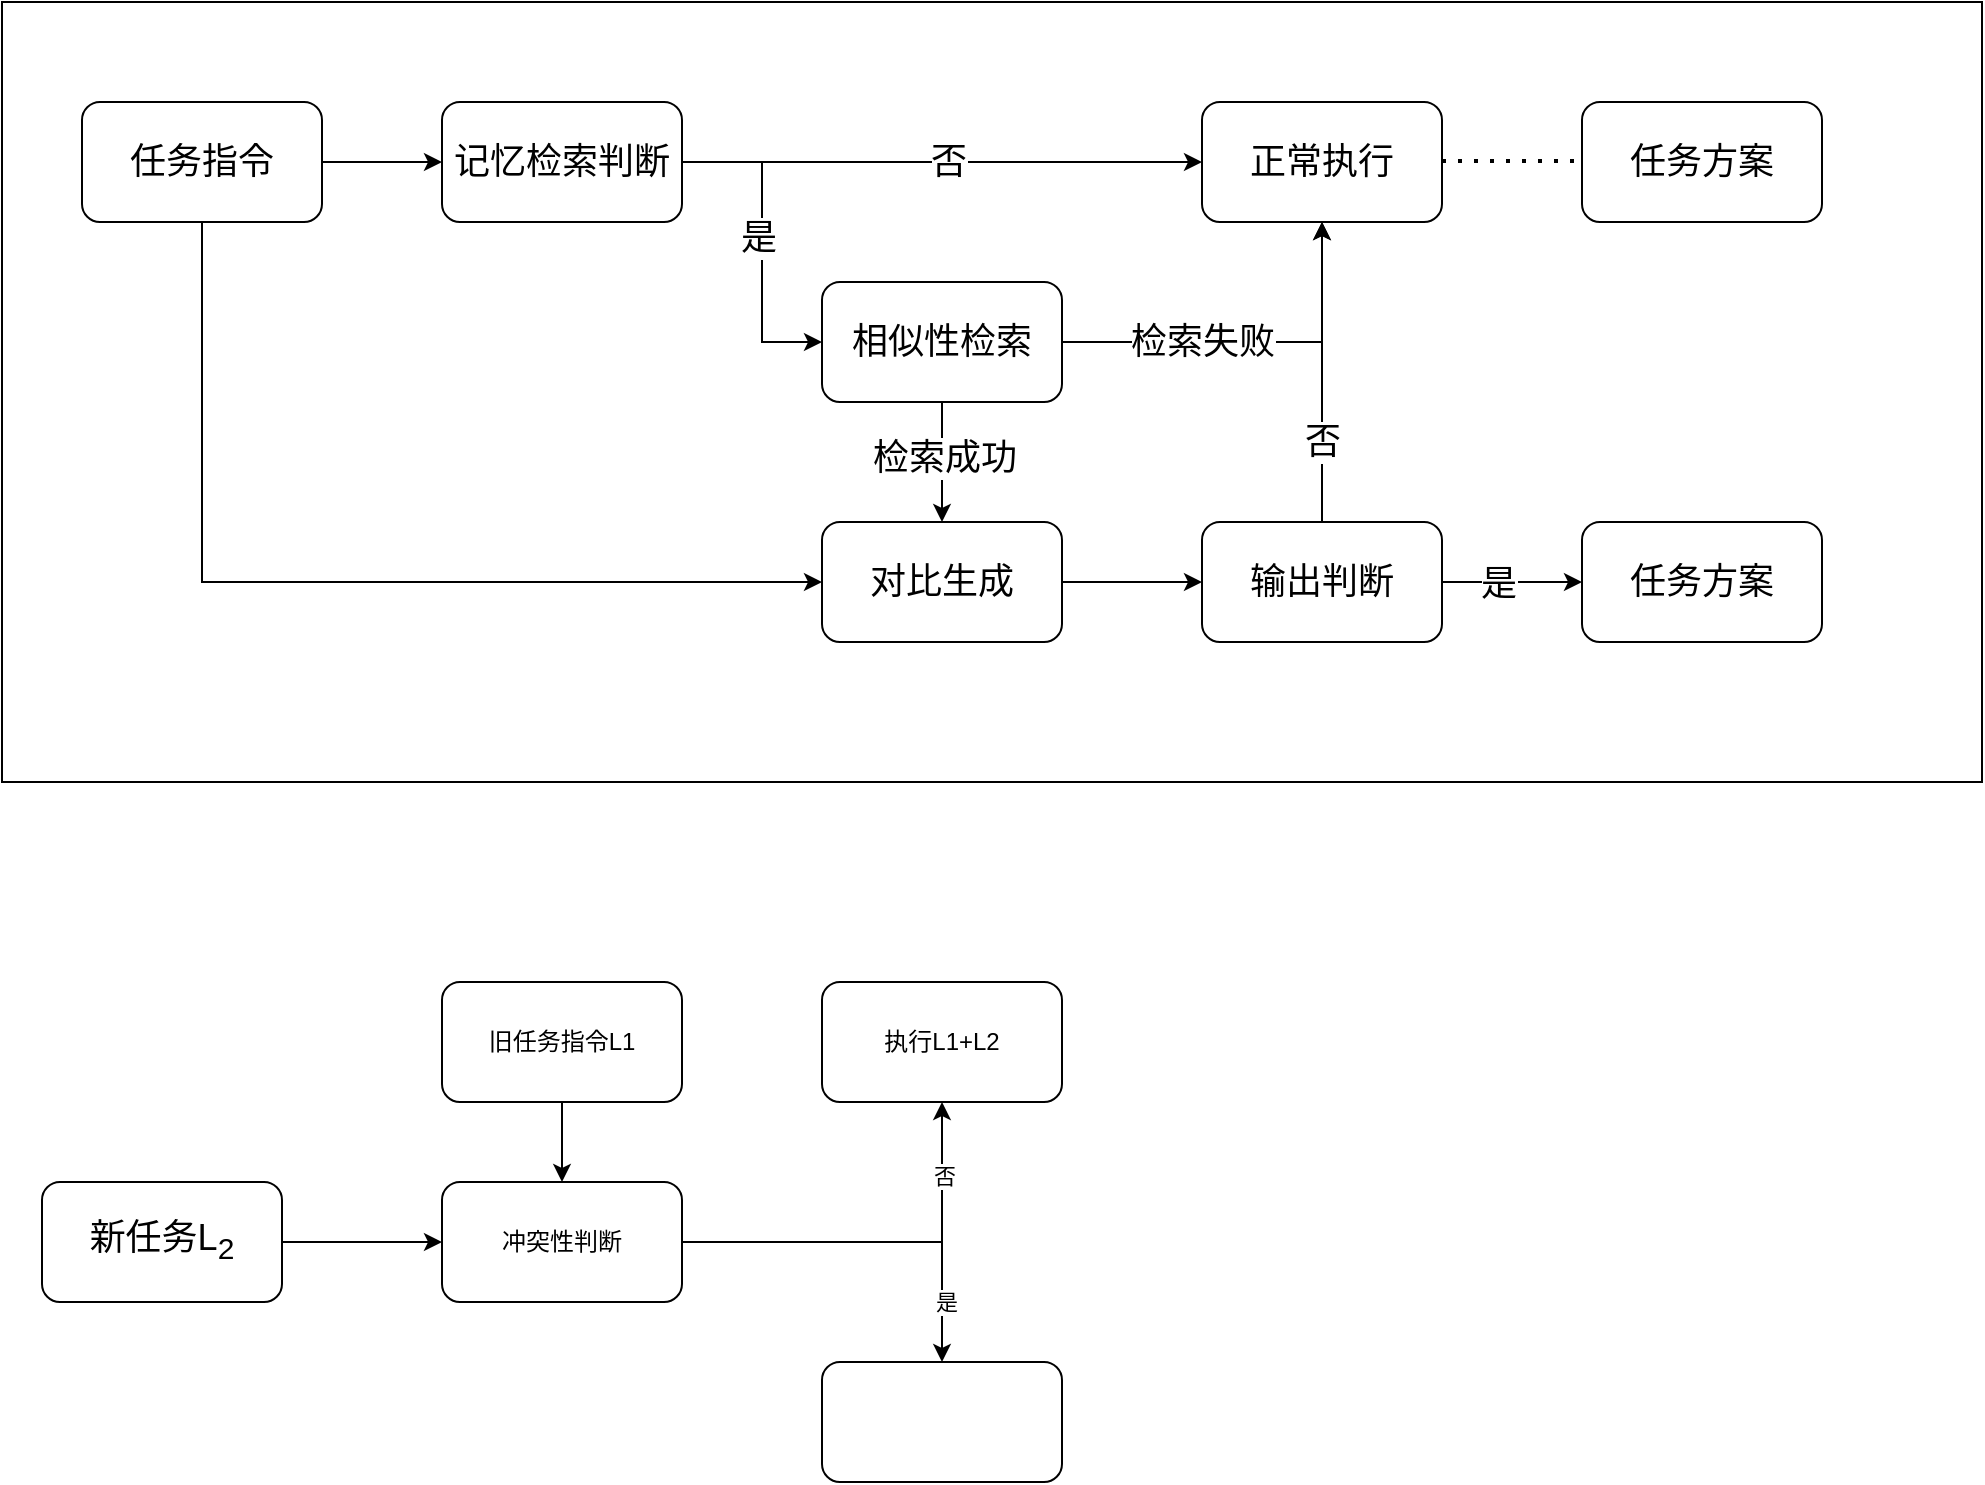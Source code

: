 <mxfile version="26.0.5">
  <diagram name="Page-1" id="IPtiExaKncA8bv29iWhq">
    <mxGraphModel dx="1424" dy="628" grid="1" gridSize="10" guides="1" tooltips="1" connect="1" arrows="1" fold="1" page="1" pageScale="1" pageWidth="850" pageHeight="1100" math="0" shadow="0">
      <root>
        <mxCell id="0" />
        <mxCell id="1" parent="0" />
        <mxCell id="JQew7lFcBhmZI9ggwD8I-53" value="" style="rounded=0;whiteSpace=wrap;html=1;" vertex="1" parent="1">
          <mxGeometry x="50" y="180" width="990" height="390" as="geometry" />
        </mxCell>
        <mxCell id="JQew7lFcBhmZI9ggwD8I-50" style="edgeStyle=orthogonalEdgeStyle;rounded=0;orthogonalLoop=1;jettySize=auto;html=1;entryX=0;entryY=0.5;entryDx=0;entryDy=0;" edge="1" parent="1" source="JQew7lFcBhmZI9ggwD8I-2" target="JQew7lFcBhmZI9ggwD8I-3">
          <mxGeometry relative="1" as="geometry" />
        </mxCell>
        <mxCell id="JQew7lFcBhmZI9ggwD8I-51" style="edgeStyle=orthogonalEdgeStyle;rounded=0;orthogonalLoop=1;jettySize=auto;html=1;entryX=0;entryY=0.5;entryDx=0;entryDy=0;" edge="1" parent="1" source="JQew7lFcBhmZI9ggwD8I-2" target="JQew7lFcBhmZI9ggwD8I-9">
          <mxGeometry relative="1" as="geometry">
            <Array as="points">
              <mxPoint x="150" y="470" />
            </Array>
          </mxGeometry>
        </mxCell>
        <mxCell id="JQew7lFcBhmZI9ggwD8I-2" value="&lt;font style=&quot;font-size: 18px;&quot;&gt;任务指令&lt;/font&gt;" style="rounded=1;whiteSpace=wrap;html=1;" vertex="1" parent="1">
          <mxGeometry x="90" y="230" width="120" height="60" as="geometry" />
        </mxCell>
        <mxCell id="JQew7lFcBhmZI9ggwD8I-8" value="" style="edgeStyle=orthogonalEdgeStyle;rounded=0;orthogonalLoop=1;jettySize=auto;html=1;" edge="1" parent="1" source="JQew7lFcBhmZI9ggwD8I-3" target="JQew7lFcBhmZI9ggwD8I-7">
          <mxGeometry relative="1" as="geometry">
            <Array as="points">
              <mxPoint x="430" y="260" />
              <mxPoint x="430" y="350" />
            </Array>
          </mxGeometry>
        </mxCell>
        <mxCell id="JQew7lFcBhmZI9ggwD8I-32" value="&lt;span style=&quot;font-size: 18px;&quot;&gt;是&lt;/span&gt;" style="edgeLabel;html=1;align=center;verticalAlign=middle;resizable=0;points=[];" vertex="1" connectable="0" parent="JQew7lFcBhmZI9ggwD8I-8">
          <mxGeometry x="-0.025" y="-2" relative="1" as="geometry">
            <mxPoint as="offset" />
          </mxGeometry>
        </mxCell>
        <mxCell id="JQew7lFcBhmZI9ggwD8I-33" style="edgeStyle=orthogonalEdgeStyle;rounded=0;orthogonalLoop=1;jettySize=auto;html=1;exitX=1;exitY=0.5;exitDx=0;exitDy=0;entryX=0;entryY=0.5;entryDx=0;entryDy=0;" edge="1" parent="1" source="JQew7lFcBhmZI9ggwD8I-3" target="JQew7lFcBhmZI9ggwD8I-5">
          <mxGeometry relative="1" as="geometry" />
        </mxCell>
        <mxCell id="JQew7lFcBhmZI9ggwD8I-34" value="&lt;font style=&quot;font-size: 18px;&quot;&gt;否&lt;/font&gt;" style="edgeLabel;html=1;align=center;verticalAlign=middle;resizable=0;points=[];" vertex="1" connectable="0" parent="JQew7lFcBhmZI9ggwD8I-33">
          <mxGeometry x="0.022" relative="1" as="geometry">
            <mxPoint as="offset" />
          </mxGeometry>
        </mxCell>
        <mxCell id="JQew7lFcBhmZI9ggwD8I-3" value="&lt;font style=&quot;font-size: 18px;&quot;&gt;记忆检索判断&lt;/font&gt;" style="whiteSpace=wrap;html=1;rounded=1;" vertex="1" parent="1">
          <mxGeometry x="270" y="230" width="120" height="60" as="geometry" />
        </mxCell>
        <mxCell id="JQew7lFcBhmZI9ggwD8I-5" value="&lt;font style=&quot;font-size: 18px;&quot;&gt;正常执行&lt;/font&gt;" style="whiteSpace=wrap;html=1;rounded=1;" vertex="1" parent="1">
          <mxGeometry x="650" y="230" width="120" height="60" as="geometry" />
        </mxCell>
        <mxCell id="JQew7lFcBhmZI9ggwD8I-38" style="edgeStyle=orthogonalEdgeStyle;rounded=0;orthogonalLoop=1;jettySize=auto;html=1;exitX=0.5;exitY=1;exitDx=0;exitDy=0;entryX=0.5;entryY=0;entryDx=0;entryDy=0;" edge="1" parent="1" source="JQew7lFcBhmZI9ggwD8I-7" target="JQew7lFcBhmZI9ggwD8I-9">
          <mxGeometry relative="1" as="geometry" />
        </mxCell>
        <mxCell id="JQew7lFcBhmZI9ggwD8I-40" value="&lt;font style=&quot;font-size: 18px;&quot;&gt;检索成功&lt;/font&gt;" style="edgeLabel;html=1;align=center;verticalAlign=middle;resizable=0;points=[];" vertex="1" connectable="0" parent="JQew7lFcBhmZI9ggwD8I-38">
          <mxGeometry x="-0.083" y="1" relative="1" as="geometry">
            <mxPoint as="offset" />
          </mxGeometry>
        </mxCell>
        <mxCell id="JQew7lFcBhmZI9ggwD8I-41" style="edgeStyle=orthogonalEdgeStyle;rounded=0;orthogonalLoop=1;jettySize=auto;html=1;exitX=1;exitY=0.5;exitDx=0;exitDy=0;entryX=0.5;entryY=1;entryDx=0;entryDy=0;" edge="1" parent="1" source="JQew7lFcBhmZI9ggwD8I-7" target="JQew7lFcBhmZI9ggwD8I-5">
          <mxGeometry relative="1" as="geometry" />
        </mxCell>
        <mxCell id="JQew7lFcBhmZI9ggwD8I-42" value="&lt;font style=&quot;font-size: 18px;&quot;&gt;检索失败&lt;/font&gt;" style="edgeLabel;html=1;align=center;verticalAlign=middle;resizable=0;points=[];" vertex="1" connectable="0" parent="JQew7lFcBhmZI9ggwD8I-41">
          <mxGeometry x="-0.264" y="-3" relative="1" as="geometry">
            <mxPoint y="-3" as="offset" />
          </mxGeometry>
        </mxCell>
        <mxCell id="JQew7lFcBhmZI9ggwD8I-7" value="&lt;font style=&quot;font-size: 18px;&quot;&gt;相似性检索&lt;/font&gt;" style="whiteSpace=wrap;html=1;rounded=1;" vertex="1" parent="1">
          <mxGeometry x="460" y="320" width="120" height="60" as="geometry" />
        </mxCell>
        <mxCell id="JQew7lFcBhmZI9ggwD8I-15" value="" style="edgeStyle=orthogonalEdgeStyle;rounded=0;orthogonalLoop=1;jettySize=auto;html=1;" edge="1" parent="1" source="JQew7lFcBhmZI9ggwD8I-9" target="JQew7lFcBhmZI9ggwD8I-14">
          <mxGeometry relative="1" as="geometry" />
        </mxCell>
        <mxCell id="JQew7lFcBhmZI9ggwD8I-9" value="&lt;font style=&quot;font-size: 18px;&quot;&gt;对比生成&lt;/font&gt;" style="whiteSpace=wrap;html=1;rounded=1;" vertex="1" parent="1">
          <mxGeometry x="460" y="440" width="120" height="60" as="geometry" />
        </mxCell>
        <mxCell id="JQew7lFcBhmZI9ggwD8I-43" style="edgeStyle=orthogonalEdgeStyle;rounded=0;orthogonalLoop=1;jettySize=auto;html=1;entryX=0.5;entryY=1;entryDx=0;entryDy=0;" edge="1" parent="1" source="JQew7lFcBhmZI9ggwD8I-14" target="JQew7lFcBhmZI9ggwD8I-5">
          <mxGeometry relative="1" as="geometry" />
        </mxCell>
        <mxCell id="JQew7lFcBhmZI9ggwD8I-44" value="&lt;font style=&quot;font-size: 18px;&quot;&gt;否&lt;/font&gt;" style="edgeLabel;html=1;align=center;verticalAlign=middle;resizable=0;points=[];" vertex="1" connectable="0" parent="JQew7lFcBhmZI9ggwD8I-43">
          <mxGeometry x="-0.286" y="1" relative="1" as="geometry">
            <mxPoint x="1" y="13" as="offset" />
          </mxGeometry>
        </mxCell>
        <mxCell id="JQew7lFcBhmZI9ggwD8I-45" style="edgeStyle=orthogonalEdgeStyle;rounded=0;orthogonalLoop=1;jettySize=auto;html=1;entryX=0;entryY=0.5;entryDx=0;entryDy=0;" edge="1" parent="1" source="JQew7lFcBhmZI9ggwD8I-14" target="JQew7lFcBhmZI9ggwD8I-28">
          <mxGeometry relative="1" as="geometry" />
        </mxCell>
        <mxCell id="JQew7lFcBhmZI9ggwD8I-46" value="&lt;font style=&quot;font-size: 18px;&quot;&gt;是&lt;/font&gt;" style="edgeLabel;html=1;align=center;verticalAlign=middle;resizable=0;points=[];" vertex="1" connectable="0" parent="JQew7lFcBhmZI9ggwD8I-45">
          <mxGeometry x="-0.22" y="-1" relative="1" as="geometry">
            <mxPoint as="offset" />
          </mxGeometry>
        </mxCell>
        <mxCell id="JQew7lFcBhmZI9ggwD8I-14" value="&lt;font style=&quot;font-size: 18px;&quot;&gt;输出判断&lt;/font&gt;" style="whiteSpace=wrap;html=1;rounded=1;" vertex="1" parent="1">
          <mxGeometry x="650" y="440" width="120" height="60" as="geometry" />
        </mxCell>
        <mxCell id="JQew7lFcBhmZI9ggwD8I-28" value="&lt;font style=&quot;font-size: 18px;&quot;&gt;任务方案&lt;/font&gt;" style="rounded=1;whiteSpace=wrap;html=1;" vertex="1" parent="1">
          <mxGeometry x="840" y="440" width="120" height="60" as="geometry" />
        </mxCell>
        <mxCell id="JQew7lFcBhmZI9ggwD8I-47" value="&lt;span style=&quot;font-size: 18px;&quot;&gt;任务方案&lt;/span&gt;" style="whiteSpace=wrap;html=1;rounded=1;" vertex="1" parent="1">
          <mxGeometry x="840" y="230" width="120" height="60" as="geometry" />
        </mxCell>
        <mxCell id="JQew7lFcBhmZI9ggwD8I-49" value="" style="endArrow=none;dashed=1;html=1;dashPattern=1 3;strokeWidth=2;rounded=0;entryX=0;entryY=0.5;entryDx=0;entryDy=0;" edge="1" parent="1">
          <mxGeometry width="50" height="50" relative="1" as="geometry">
            <mxPoint x="770" y="259.44" as="sourcePoint" />
            <mxPoint x="840" y="259.44" as="targetPoint" />
          </mxGeometry>
        </mxCell>
        <mxCell id="JQew7lFcBhmZI9ggwD8I-57" value="" style="edgeStyle=orthogonalEdgeStyle;rounded=0;orthogonalLoop=1;jettySize=auto;html=1;" edge="1" parent="1" source="JQew7lFcBhmZI9ggwD8I-55" target="JQew7lFcBhmZI9ggwD8I-56">
          <mxGeometry relative="1" as="geometry" />
        </mxCell>
        <mxCell id="JQew7lFcBhmZI9ggwD8I-55" value="&lt;span style=&quot;font-size: 18px;&quot;&gt;新任务L&lt;sub&gt;2&lt;/sub&gt;&lt;/span&gt;" style="rounded=1;whiteSpace=wrap;html=1;" vertex="1" parent="1">
          <mxGeometry x="70" y="770" width="120" height="60" as="geometry" />
        </mxCell>
        <mxCell id="JQew7lFcBhmZI9ggwD8I-62" value="" style="edgeStyle=orthogonalEdgeStyle;rounded=0;orthogonalLoop=1;jettySize=auto;html=1;" edge="1" parent="1" source="JQew7lFcBhmZI9ggwD8I-56" target="JQew7lFcBhmZI9ggwD8I-61">
          <mxGeometry relative="1" as="geometry" />
        </mxCell>
        <mxCell id="JQew7lFcBhmZI9ggwD8I-65" value="否" style="edgeLabel;html=1;align=center;verticalAlign=middle;resizable=0;points=[];" vertex="1" connectable="0" parent="JQew7lFcBhmZI9ggwD8I-62">
          <mxGeometry x="0.63" y="-1" relative="1" as="geometry">
            <mxPoint as="offset" />
          </mxGeometry>
        </mxCell>
        <mxCell id="JQew7lFcBhmZI9ggwD8I-64" value="" style="edgeStyle=orthogonalEdgeStyle;rounded=0;orthogonalLoop=1;jettySize=auto;html=1;" edge="1" parent="1" source="JQew7lFcBhmZI9ggwD8I-56" target="JQew7lFcBhmZI9ggwD8I-63">
          <mxGeometry relative="1" as="geometry" />
        </mxCell>
        <mxCell id="JQew7lFcBhmZI9ggwD8I-66" value="是" style="edgeLabel;html=1;align=center;verticalAlign=middle;resizable=0;points=[];" vertex="1" connectable="0" parent="JQew7lFcBhmZI9ggwD8I-64">
          <mxGeometry x="0.679" y="2" relative="1" as="geometry">
            <mxPoint as="offset" />
          </mxGeometry>
        </mxCell>
        <mxCell id="JQew7lFcBhmZI9ggwD8I-56" value="冲突性判断" style="whiteSpace=wrap;html=1;rounded=1;" vertex="1" parent="1">
          <mxGeometry x="270" y="770" width="120" height="60" as="geometry" />
        </mxCell>
        <mxCell id="JQew7lFcBhmZI9ggwD8I-60" style="edgeStyle=orthogonalEdgeStyle;rounded=0;orthogonalLoop=1;jettySize=auto;html=1;entryX=0.5;entryY=0;entryDx=0;entryDy=0;" edge="1" parent="1" source="JQew7lFcBhmZI9ggwD8I-58" target="JQew7lFcBhmZI9ggwD8I-56">
          <mxGeometry relative="1" as="geometry" />
        </mxCell>
        <mxCell id="JQew7lFcBhmZI9ggwD8I-58" value="旧任务指令L1" style="whiteSpace=wrap;html=1;rounded=1;" vertex="1" parent="1">
          <mxGeometry x="270" y="670" width="120" height="60" as="geometry" />
        </mxCell>
        <mxCell id="JQew7lFcBhmZI9ggwD8I-61" value="执行L1+L2" style="whiteSpace=wrap;html=1;rounded=1;" vertex="1" parent="1">
          <mxGeometry x="460" y="670" width="120" height="60" as="geometry" />
        </mxCell>
        <mxCell id="JQew7lFcBhmZI9ggwD8I-63" value="" style="whiteSpace=wrap;html=1;rounded=1;" vertex="1" parent="1">
          <mxGeometry x="460" y="860" width="120" height="60" as="geometry" />
        </mxCell>
      </root>
    </mxGraphModel>
  </diagram>
</mxfile>
